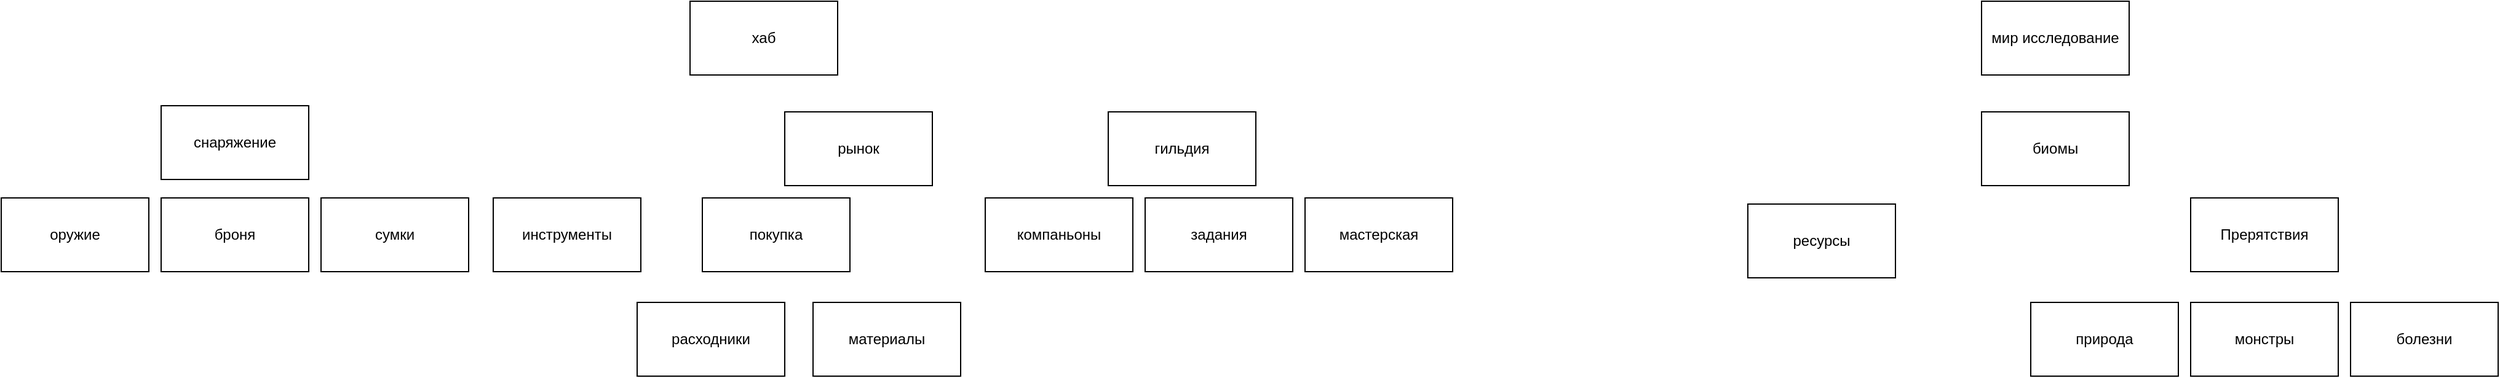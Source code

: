 <mxfile version="27.0.5">
  <diagram name="Страница — 1" id="7orQbXHCX-NdFUFH5mpx">
    <mxGraphModel dx="3319" dy="785" grid="1" gridSize="10" guides="1" tooltips="1" connect="1" arrows="1" fold="1" page="1" pageScale="1" pageWidth="827" pageHeight="1169" math="0" shadow="0">
      <root>
        <mxCell id="0" />
        <mxCell id="1" parent="0" />
        <mxCell id="IlV3IpO0z9jPJY2mCKhL-1" value="хаб" style="rounded=0;whiteSpace=wrap;html=1;" vertex="1" parent="1">
          <mxGeometry x="-610" y="365" width="120" height="60" as="geometry" />
        </mxCell>
        <mxCell id="IlV3IpO0z9jPJY2mCKhL-2" value="мир исследование" style="whiteSpace=wrap;html=1;" vertex="1" parent="1">
          <mxGeometry x="440" y="365" width="120" height="60" as="geometry" />
        </mxCell>
        <mxCell id="IlV3IpO0z9jPJY2mCKhL-3" value="биомы" style="whiteSpace=wrap;html=1;" vertex="1" parent="1">
          <mxGeometry x="440" y="455" width="120" height="60" as="geometry" />
        </mxCell>
        <mxCell id="IlV3IpO0z9jPJY2mCKhL-4" value="монстры" style="whiteSpace=wrap;html=1;" vertex="1" parent="1">
          <mxGeometry x="610" y="610" width="120" height="60" as="geometry" />
        </mxCell>
        <mxCell id="IlV3IpO0z9jPJY2mCKhL-5" value="ресурсы" style="whiteSpace=wrap;html=1;" vertex="1" parent="1">
          <mxGeometry x="250" y="530" width="120" height="60" as="geometry" />
        </mxCell>
        <mxCell id="IlV3IpO0z9jPJY2mCKhL-6" value="Прерятствия" style="whiteSpace=wrap;html=1;" vertex="1" parent="1">
          <mxGeometry x="610" y="525" width="120" height="60" as="geometry" />
        </mxCell>
        <mxCell id="IlV3IpO0z9jPJY2mCKhL-7" value="снаряжение" style="whiteSpace=wrap;html=1;" vertex="1" parent="1">
          <mxGeometry x="-1040" y="450" width="120" height="60" as="geometry" />
        </mxCell>
        <mxCell id="IlV3IpO0z9jPJY2mCKhL-8" value="рынок" style="whiteSpace=wrap;html=1;" vertex="1" parent="1">
          <mxGeometry x="-533" y="455" width="120" height="60" as="geometry" />
        </mxCell>
        <mxCell id="IlV3IpO0z9jPJY2mCKhL-9" value="гильдия" style="whiteSpace=wrap;html=1;" vertex="1" parent="1">
          <mxGeometry x="-270" y="455" width="120" height="60" as="geometry" />
        </mxCell>
        <mxCell id="IlV3IpO0z9jPJY2mCKhL-10" value="оружие" style="rounded=0;whiteSpace=wrap;html=1;" vertex="1" parent="1">
          <mxGeometry x="-1170" y="525" width="120" height="60" as="geometry" />
        </mxCell>
        <mxCell id="IlV3IpO0z9jPJY2mCKhL-11" value="броня" style="whiteSpace=wrap;html=1;" vertex="1" parent="1">
          <mxGeometry x="-1040" y="525" width="120" height="60" as="geometry" />
        </mxCell>
        <mxCell id="IlV3IpO0z9jPJY2mCKhL-12" value="сумки" style="whiteSpace=wrap;html=1;" vertex="1" parent="1">
          <mxGeometry x="-910" y="525" width="120" height="60" as="geometry" />
        </mxCell>
        <mxCell id="IlV3IpO0z9jPJY2mCKhL-13" value="инструменты" style="whiteSpace=wrap;html=1;" vertex="1" parent="1">
          <mxGeometry x="-770" y="525" width="120" height="60" as="geometry" />
        </mxCell>
        <mxCell id="IlV3IpO0z9jPJY2mCKhL-14" value="покупка" style="whiteSpace=wrap;html=1;" vertex="1" parent="1">
          <mxGeometry x="-600" y="525" width="120" height="60" as="geometry" />
        </mxCell>
        <mxCell id="IlV3IpO0z9jPJY2mCKhL-15" value="расходники" style="whiteSpace=wrap;html=1;" vertex="1" parent="1">
          <mxGeometry x="-653" y="610" width="120" height="60" as="geometry" />
        </mxCell>
        <mxCell id="IlV3IpO0z9jPJY2mCKhL-16" value="материалы" style="whiteSpace=wrap;html=1;" vertex="1" parent="1">
          <mxGeometry x="-510" y="610" width="120" height="60" as="geometry" />
        </mxCell>
        <mxCell id="IlV3IpO0z9jPJY2mCKhL-17" value="компаньоны" style="whiteSpace=wrap;html=1;" vertex="1" parent="1">
          <mxGeometry x="-370" y="525" width="120" height="60" as="geometry" />
        </mxCell>
        <mxCell id="IlV3IpO0z9jPJY2mCKhL-18" value="задания" style="whiteSpace=wrap;html=1;" vertex="1" parent="1">
          <mxGeometry x="-240" y="525" width="120" height="60" as="geometry" />
        </mxCell>
        <mxCell id="IlV3IpO0z9jPJY2mCKhL-19" value="мастерская" style="whiteSpace=wrap;html=1;" vertex="1" parent="1">
          <mxGeometry x="-110" y="525" width="120" height="60" as="geometry" />
        </mxCell>
        <mxCell id="IlV3IpO0z9jPJY2mCKhL-20" value="болезни" style="whiteSpace=wrap;html=1;" vertex="1" parent="1">
          <mxGeometry x="740" y="610" width="120" height="60" as="geometry" />
        </mxCell>
        <mxCell id="IlV3IpO0z9jPJY2mCKhL-21" value="природа" style="whiteSpace=wrap;html=1;" vertex="1" parent="1">
          <mxGeometry x="480" y="610" width="120" height="60" as="geometry" />
        </mxCell>
      </root>
    </mxGraphModel>
  </diagram>
</mxfile>
